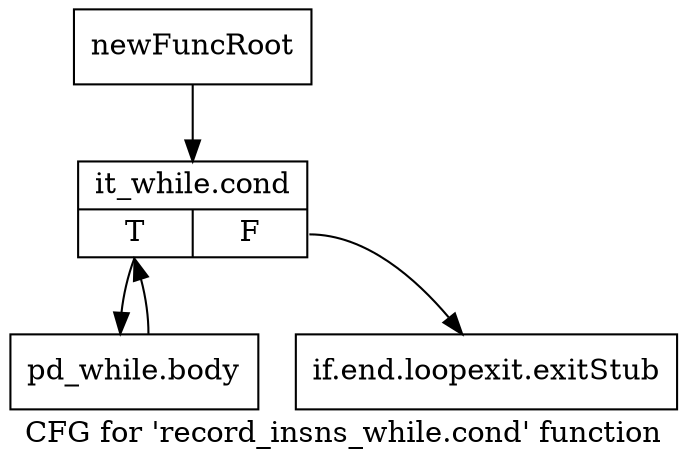 digraph "CFG for 'record_insns_while.cond' function" {
	label="CFG for 'record_insns_while.cond' function";

	Node0xb0b5520 [shape=record,label="{newFuncRoot}"];
	Node0xb0b5520 -> Node0xb0b55c0;
	Node0xb0b5570 [shape=record,label="{if.end.loopexit.exitStub}"];
	Node0xb0b55c0 [shape=record,label="{it_while.cond|{<s0>T|<s1>F}}"];
	Node0xb0b55c0:s0 -> Node0xb0b5610;
	Node0xb0b55c0:s1 -> Node0xb0b5570;
	Node0xb0b5610 [shape=record,label="{pd_while.body}"];
	Node0xb0b5610 -> Node0xb0b55c0;
}
